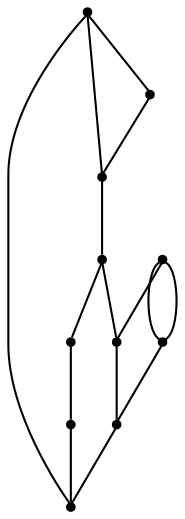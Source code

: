 graph {
  node [shape=point,comment="{\"directed\":false,\"doi\":\"10.1007/978-3-642-18469-7_9\",\"figure\":\"2 (1)\"}"]

  v0 [pos="1013.7240895038922,670.4845781159213"]
  v1 [pos="980.3632249843209,737.1618875601037"]
  v2 [pos="913.6414959451788,637.14592339383"]
  v3 [pos="913.6414959451788,703.8232328380125"]
  v4 [pos="913.6414959451789,770.5005422821949"]
  v5 [pos="880.2806314256078,870.5165064484687"]
  v6 [pos="863.6001991658222,837.1778517263774"]
  v7 [pos="813.5589023864657,803.8391970042862"]
  v8 [pos="780.1980378668947,670.4845781159212"]
  v9 [pos="746.8371733473236,770.5005422821949"]
  v10 [pos="713.4763088277526,903.85516117056"]

  v0 -- v2 [id="-1",pos="1013.7240895038922,670.4845781159213 1013.7240895038921,637.14592339383 1013.7240895038921,637.14592339383 1013.7240895038921,637.14592339383 913.6414959451788,637.14592339383 913.6414959451788,637.14592339383 913.6414959451788,637.14592339383"]
  v10 -- v5 [id="-2",pos="713.4763088277526,903.85516117056 880.2806314256078,903.8551611705599 880.2806314256078,903.8551611705599 880.2806314256078,903.8551611705599 880.2806314256078,870.5165064484687 880.2806314256078,870.5165064484687 880.2806314256078,870.5165064484687"]
  v9 -- v7 [id="-3",pos="746.8371733473236,770.5005422821949 746.8371733473236,803.8391970042862 746.8371733473236,803.8391970042862 746.8371733473236,803.8391970042862 813.5589023864657,803.8391970042862 813.5589023864657,803.8391970042862 813.5589023864657,803.8391970042862"]
  v8 -- v9 [id="-5",pos="780.1980378668947,670.4845781159212 746.8371733473236,670.4845781159212 746.8371733473236,670.4845781159212 746.8371733473236,670.4845781159212 746.8371733473236,770.5005422821949 746.8371733473236,770.5005422821949 746.8371733473236,770.5005422821949"]
  v8 -- v0 [id="-6",pos="780.1980378668947,670.4845781159212 1013.7240895038922,670.4845781159213 1013.7240895038922,670.4845781159213 1013.7240895038922,670.4845781159213"]
  v2 -- v8 [id="-7",pos="913.6414959451788,637.14592339383 780.1980378668947,637.14592339383 780.1980378668947,637.14592339383 780.1980378668947,637.14592339383 780.1980378668947,670.4845781159212 780.1980378668947,670.4845781159212 780.1980378668947,670.4845781159212"]
  v6 -- v7 [id="-8",pos="863.6001991658222,837.1778517263774 813.5589023864658,837.1778517263774 813.5589023864658,837.1778517263774 813.5589023864658,837.1778517263774 813.5589023864657,803.8391970042862 813.5589023864657,803.8391970042862 813.5589023864657,803.8391970042862"]
  v7 -- v3 [id="-9",pos="813.5589023864657,803.8391970042862 813.5589023864658,737.1618875601037 813.5589023864658,737.1618875601037 813.5589023864658,737.1618875601037 813.5589023864658,703.8232328380125 813.5589023864658,703.8232328380125 813.5589023864658,703.8232328380125 913.6414959451788,703.8232328380125 913.6414959451788,703.8232328380125 913.6414959451788,703.8232328380125"]
  v6 -- v4 [id="-10",pos="863.6001991658222,837.1778517263774 913.6414959451789,837.1778517263774 913.6414959451789,837.1778517263774 913.6414959451789,837.1778517263774 913.6414959451789,770.5005422821949 913.6414959451789,770.5005422821949 913.6414959451789,770.5005422821949"]
  v6 -- v4 [id="-11",pos="863.6001991658222,837.1778517263774 863.6001991658223,770.5005422821949 863.6001991658223,770.5005422821949 863.6001991658223,770.5005422821949 913.6414959451789,770.5005422821949 913.6414959451789,770.5005422821949 913.6414959451789,770.5005422821949"]
  v9 -- v10 [id="-12",pos="746.8371733473236,770.5005422821949 713.4763088277526,770.5005422821949 713.4763088277526,770.5005422821949 713.4763088277526,770.5005422821949 713.4763088277526,903.85516117056 713.4763088277526,903.85516117056 713.4763088277526,903.85516117056"]
  v5 -- v1 [id="-13",pos="880.2806314256078,870.5165064484687 980.3632249843209,870.5165064484687 980.3632249843209,870.5165064484687 980.3632249843209,870.5165064484687 980.3632249843209,737.1618875601037 980.3632249843209,737.1618875601037 980.3632249843209,737.1618875601037"]
  v3 -- v1 [id="-14",pos="913.6414959451788,703.8232328380125 980.3632249843209,703.8232328380125 980.3632249843209,703.8232328380125 980.3632249843209,703.8232328380125 980.3632249843209,737.1618875601037 980.3632249843209,737.1618875601037 980.3632249843209,737.1618875601037"]
  v4 -- v3 [id="-15",pos="913.6414959451789,770.5005422821949 913.6414959451788,703.8232328380125 913.6414959451788,703.8232328380125 913.6414959451788,703.8232328380125"]
  v1 -- v0 [id="-16",pos="980.3632249843209,737.1618875601037 1013.7240895038921,737.1618875601037 1013.7240895038921,737.1618875601037 1013.7240895038921,737.1618875601037 1013.7240895038922,670.4845781159213 1013.7240895038922,670.4845781159213 1013.7240895038922,670.4845781159213"]
}